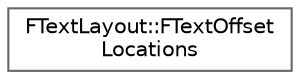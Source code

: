 digraph "Graphical Class Hierarchy"
{
 // INTERACTIVE_SVG=YES
 // LATEX_PDF_SIZE
  bgcolor="transparent";
  edge [fontname=Helvetica,fontsize=10,labelfontname=Helvetica,labelfontsize=10];
  node [fontname=Helvetica,fontsize=10,shape=box,height=0.2,width=0.4];
  rankdir="LR";
  Node0 [id="Node000000",label="FTextLayout::FTextOffset\lLocations",height=0.2,width=0.4,color="grey40", fillcolor="white", style="filled",URL="$d9/d6d/structFTextLayout_1_1FTextOffsetLocations.html",tooltip="A mapping between the offsets into the text as a flat string (with line-breaks), and the internal lin..."];
}
